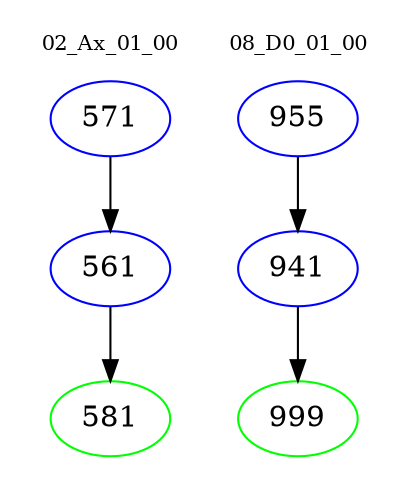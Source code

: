 digraph{
subgraph cluster_0 {
color = white
label = "02_Ax_01_00";
fontsize=10;
T0_571 [label="571", color="blue"]
T0_571 -> T0_561 [color="black"]
T0_561 [label="561", color="blue"]
T0_561 -> T0_581 [color="black"]
T0_581 [label="581", color="green"]
}
subgraph cluster_1 {
color = white
label = "08_D0_01_00";
fontsize=10;
T1_955 [label="955", color="blue"]
T1_955 -> T1_941 [color="black"]
T1_941 [label="941", color="blue"]
T1_941 -> T1_999 [color="black"]
T1_999 [label="999", color="green"]
}
}

